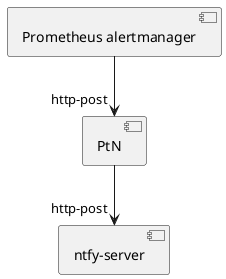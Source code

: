 @startuml

[Prometheus alertmanager] as alertmanager
[PtN] as ptn
[ntfy-server] as ntfy

alertmanager --> "http-post" ptn
ptn --> "http-post" ntfy

@enduml
